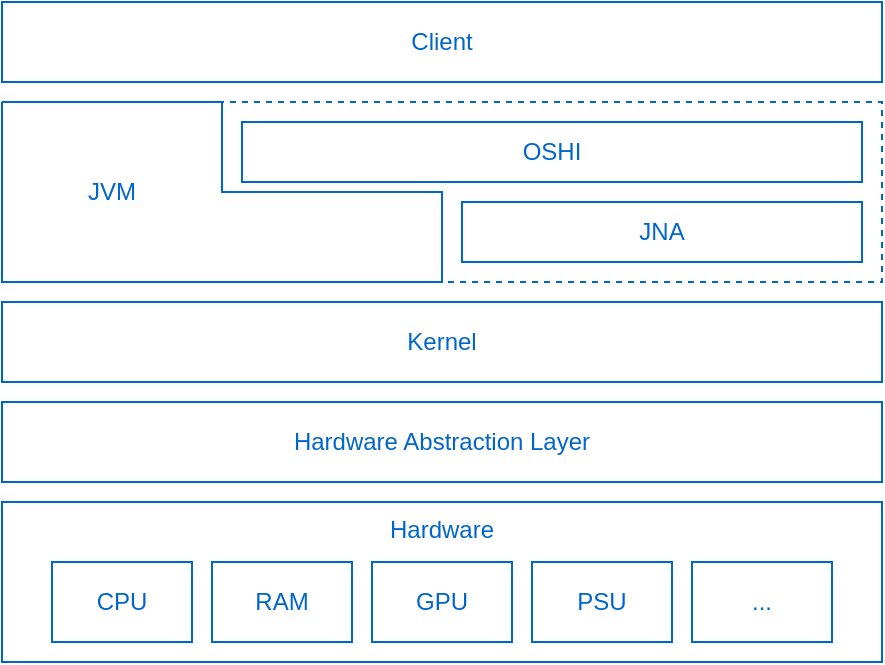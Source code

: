 <mxfile version="20.3.3" type="device"><diagram id="ThUkx7jz-QSFJu-1rSvK" name="Seite-1"><mxGraphModel dx="1154" dy="591" grid="1" gridSize="10" guides="1" tooltips="1" connect="1" arrows="1" fold="1" page="1" pageScale="1" pageWidth="827" pageHeight="1169" math="0" shadow="0"><root><mxCell id="0"/><mxCell id="1" parent="0"/><mxCell id="KLvXAG9-VPUlryiz5kLI-16" value="" style="rounded=0;whiteSpace=wrap;html=1;labelBackgroundColor=none;fontColor=#0066CC;strokeColor=#0066CC;dashed=1;fillColor=none;" parent="1" vertex="1"><mxGeometry x="160" y="210" width="440" height="90" as="geometry"/></mxCell><mxCell id="KLvXAG9-VPUlryiz5kLI-14" value="Hardware" style="rounded=0;whiteSpace=wrap;html=1;labelBackgroundColor=none;fontColor=#0066CC;verticalAlign=top;strokeColor=#0066CC;fillColor=none;" parent="1" vertex="1"><mxGeometry x="160" y="410" width="440" height="80" as="geometry"/></mxCell><mxCell id="KLvXAG9-VPUlryiz5kLI-1" value="CPU" style="rounded=0;whiteSpace=wrap;html=1;labelBackgroundColor=none;fontColor=#0066CC;strokeColor=#0066CC;fillColor=none;" parent="1" vertex="1"><mxGeometry x="185" y="440" width="70" height="40" as="geometry"/></mxCell><mxCell id="KLvXAG9-VPUlryiz5kLI-2" value="RAM" style="rounded=0;whiteSpace=wrap;html=1;labelBackgroundColor=none;fontColor=#0066CC;strokeColor=#0066CC;fillColor=none;" parent="1" vertex="1"><mxGeometry x="265" y="440" width="70" height="40" as="geometry"/></mxCell><mxCell id="KLvXAG9-VPUlryiz5kLI-3" value="GPU" style="rounded=0;whiteSpace=wrap;html=1;labelBackgroundColor=none;fontColor=#0066CC;strokeColor=#0066CC;fillColor=none;" parent="1" vertex="1"><mxGeometry x="345" y="440" width="70" height="40" as="geometry"/></mxCell><mxCell id="KLvXAG9-VPUlryiz5kLI-4" value="PSU" style="rounded=0;whiteSpace=wrap;html=1;labelBackgroundColor=none;fontColor=#0066CC;strokeColor=#0066CC;fillColor=none;" parent="1" vertex="1"><mxGeometry x="425" y="440" width="70" height="40" as="geometry"/></mxCell><mxCell id="KLvXAG9-VPUlryiz5kLI-7" value="Hardware Abstraction Layer" style="rounded=0;whiteSpace=wrap;html=1;labelBackgroundColor=none;fontColor=#0066CC;strokeColor=#0066CC;fillColor=none;" parent="1" vertex="1"><mxGeometry x="160" y="360" width="440" height="40" as="geometry"/></mxCell><mxCell id="KLvXAG9-VPUlryiz5kLI-8" value="Kernel" style="rounded=0;whiteSpace=wrap;html=1;labelBackgroundColor=none;fontColor=#0066CC;strokeColor=#0066CC;fillColor=none;" parent="1" vertex="1"><mxGeometry x="160" y="310" width="440" height="40" as="geometry"/></mxCell><mxCell id="KLvXAG9-VPUlryiz5kLI-10" value="JNA" style="rounded=0;whiteSpace=wrap;html=1;labelBackgroundColor=none;fontColor=#0066CC;strokeColor=#0066CC;fillColor=none;" parent="1" vertex="1"><mxGeometry x="390" y="260" width="200" height="30" as="geometry"/></mxCell><mxCell id="KLvXAG9-VPUlryiz5kLI-12" value="OSHI" style="rounded=0;whiteSpace=wrap;html=1;labelBackgroundColor=none;fontColor=#0066CC;strokeColor=#0066CC;fillColor=none;" parent="1" vertex="1"><mxGeometry x="280" y="220" width="310" height="30" as="geometry"/></mxCell><mxCell id="KLvXAG9-VPUlryiz5kLI-13" value="Client" style="rounded=0;whiteSpace=wrap;html=1;labelBackgroundColor=none;fontColor=#0066CC;strokeColor=#0066CC;fillColor=none;" parent="1" vertex="1"><mxGeometry x="160" y="160" width="440" height="40" as="geometry"/></mxCell><mxCell id="KLvXAG9-VPUlryiz5kLI-15" value="..." style="rounded=0;whiteSpace=wrap;html=1;labelBackgroundColor=none;fontColor=#0066CC;strokeColor=#0066CC;fillColor=none;" parent="1" vertex="1"><mxGeometry x="505" y="440" width="70" height="40" as="geometry"/></mxCell><mxCell id="4VOYdhmI9VyJErGG0FtR-10" value="JVM" style="shape=stencil(tVNtEoIgFDwN//FxgsbqHqgUjAYMktbt40Ob1LCpsRn+7O6bfcuwIJK3nGqGANNWs9IiskcAHTWCFo2jwSk8koBxxP0Mt9aomvWissOkkJwZYb1KDgjv3Iw/JC9oWZ+NuspqIoyy8QE+77tFPKB7RFkWIYLjbKljEntJflKGrQTS1F9pIYzyRXUslQe/jzM1aIR8Mcjw5hZP/I0J/MMEfjHZ3GLVIFQl8eTun4SWpxq2KFJg498KxAM=);whiteSpace=wrap;html=1;strokeColor=#0066CC;fontColor=#0066CC;rotation=0;fillColor=none;" vertex="1" parent="1"><mxGeometry x="160" y="210" width="220" height="90" as="geometry"><mxPoint x="-55" as="offset"/></mxGeometry></mxCell></root></mxGraphModel></diagram></mxfile>